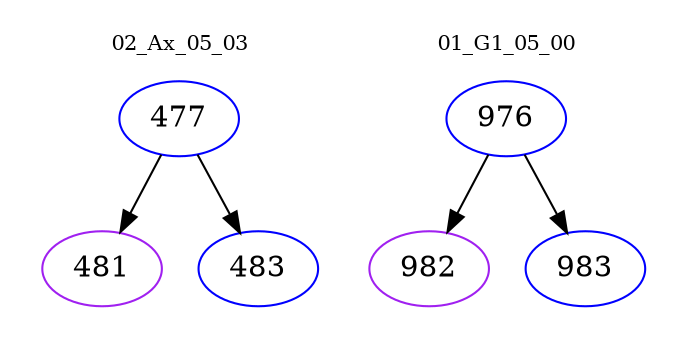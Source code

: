 digraph{
subgraph cluster_0 {
color = white
label = "02_Ax_05_03";
fontsize=10;
T0_477 [label="477", color="blue"]
T0_477 -> T0_481 [color="black"]
T0_481 [label="481", color="purple"]
T0_477 -> T0_483 [color="black"]
T0_483 [label="483", color="blue"]
}
subgraph cluster_1 {
color = white
label = "01_G1_05_00";
fontsize=10;
T1_976 [label="976", color="blue"]
T1_976 -> T1_982 [color="black"]
T1_982 [label="982", color="purple"]
T1_976 -> T1_983 [color="black"]
T1_983 [label="983", color="blue"]
}
}
